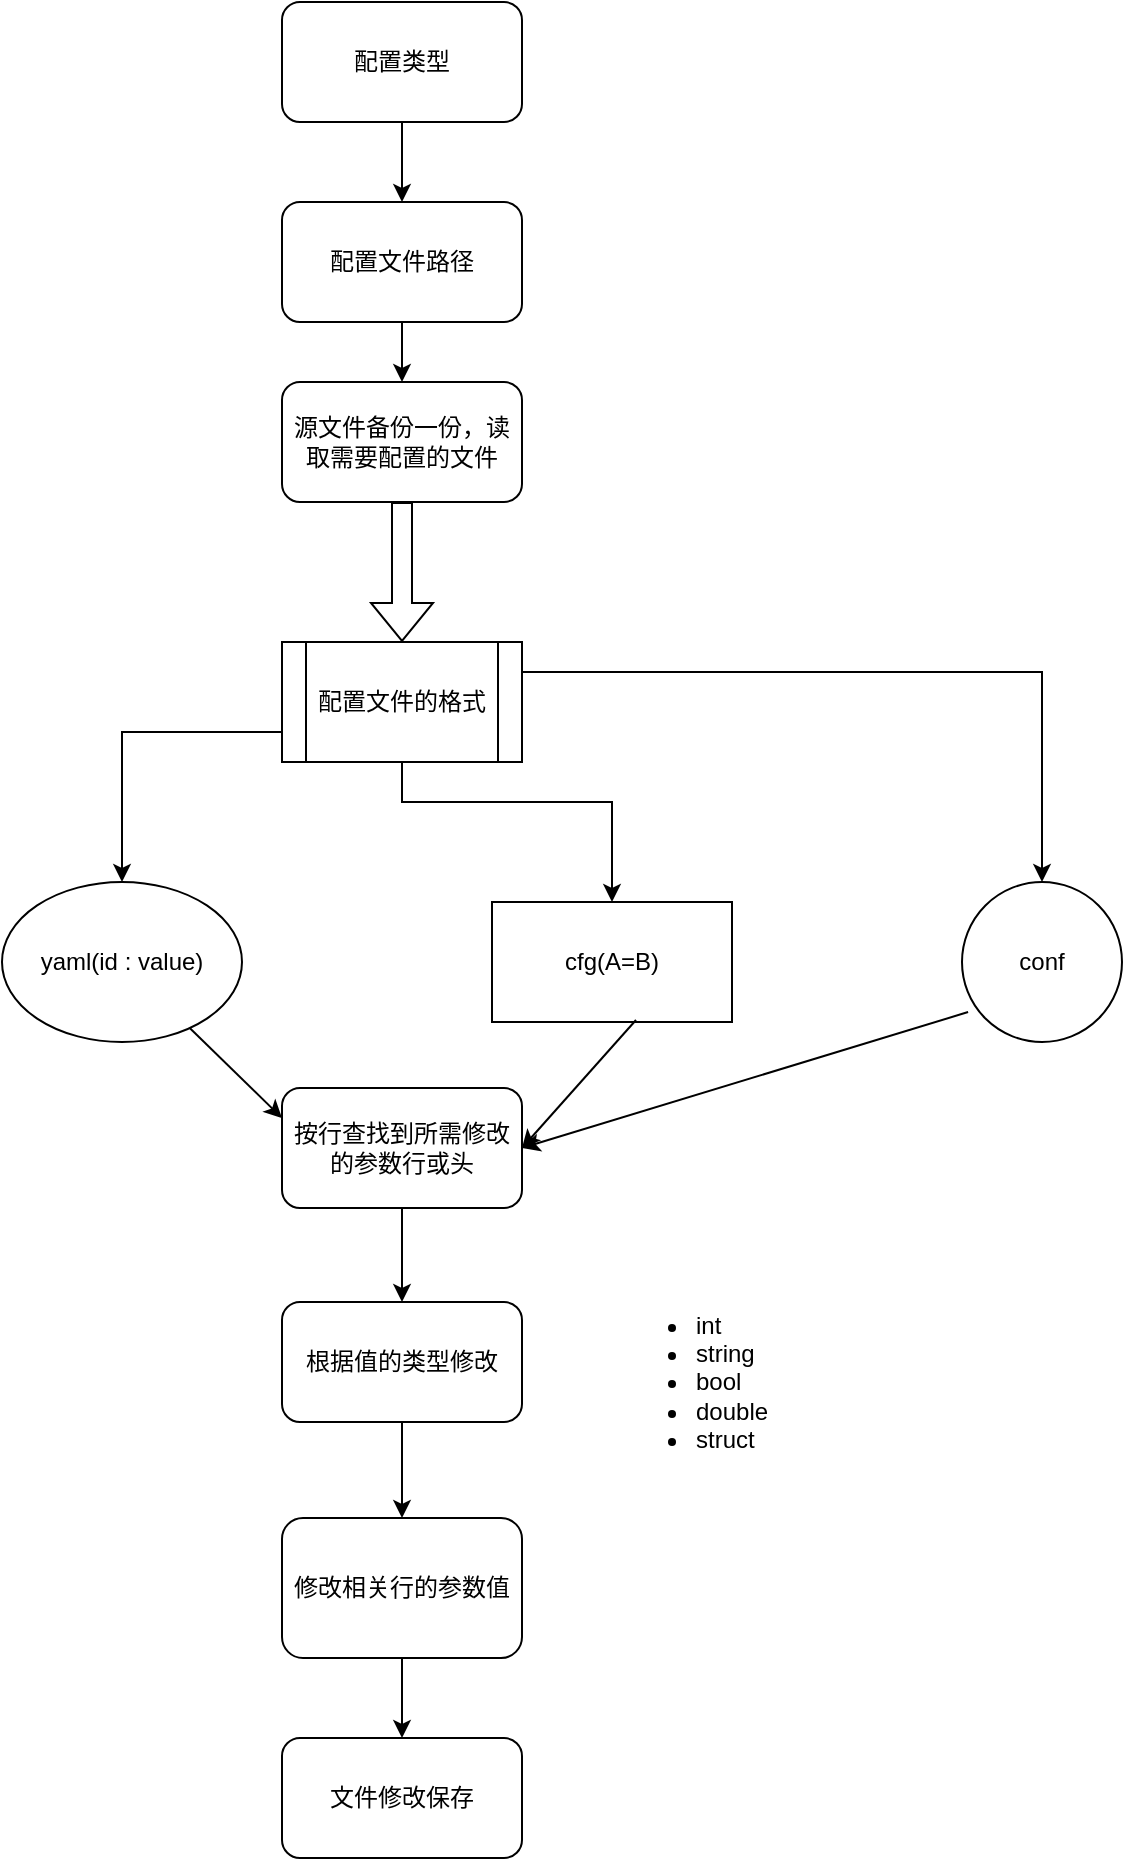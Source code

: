 <mxfile version="20.0.3" type="github">
  <diagram id="l1K9O1dgBkEUOhcivguU" name="Page-1">
    <mxGraphModel dx="1350" dy="773" grid="1" gridSize="10" guides="1" tooltips="1" connect="1" arrows="1" fold="1" page="1" pageScale="1" pageWidth="850" pageHeight="1100" math="0" shadow="0">
      <root>
        <mxCell id="0" />
        <mxCell id="1" parent="0" />
        <mxCell id="zz37QBjWHWpGYe9e6wSS-3" value="" style="edgeStyle=orthogonalEdgeStyle;rounded=0;orthogonalLoop=1;jettySize=auto;html=1;" edge="1" parent="1" source="zz37QBjWHWpGYe9e6wSS-1" target="zz37QBjWHWpGYe9e6wSS-2">
          <mxGeometry relative="1" as="geometry" />
        </mxCell>
        <mxCell id="zz37QBjWHWpGYe9e6wSS-1" value="配置类型" style="rounded=1;whiteSpace=wrap;html=1;" vertex="1" parent="1">
          <mxGeometry x="260" y="80" width="120" height="60" as="geometry" />
        </mxCell>
        <mxCell id="zz37QBjWHWpGYe9e6wSS-5" value="" style="edgeStyle=orthogonalEdgeStyle;rounded=0;orthogonalLoop=1;jettySize=auto;html=1;" edge="1" parent="1" source="zz37QBjWHWpGYe9e6wSS-2" target="zz37QBjWHWpGYe9e6wSS-4">
          <mxGeometry relative="1" as="geometry" />
        </mxCell>
        <mxCell id="zz37QBjWHWpGYe9e6wSS-2" value="配置文件路径" style="rounded=1;whiteSpace=wrap;html=1;" vertex="1" parent="1">
          <mxGeometry x="260" y="180" width="120" height="60" as="geometry" />
        </mxCell>
        <mxCell id="zz37QBjWHWpGYe9e6wSS-7" value="" style="edgeStyle=orthogonalEdgeStyle;rounded=0;orthogonalLoop=1;jettySize=auto;html=1;exitX=0;exitY=0.75;exitDx=0;exitDy=0;" edge="1" parent="1" source="zz37QBjWHWpGYe9e6wSS-13" target="zz37QBjWHWpGYe9e6wSS-14">
          <mxGeometry relative="1" as="geometry" />
        </mxCell>
        <mxCell id="zz37QBjWHWpGYe9e6wSS-4" value="源文件备份一份，读取需要配置的文件" style="rounded=1;whiteSpace=wrap;html=1;" vertex="1" parent="1">
          <mxGeometry x="260" y="270" width="120" height="60" as="geometry" />
        </mxCell>
        <mxCell id="zz37QBjWHWpGYe9e6wSS-9" value="" style="edgeStyle=orthogonalEdgeStyle;rounded=0;orthogonalLoop=1;jettySize=auto;html=1;" edge="1" parent="1" source="zz37QBjWHWpGYe9e6wSS-6">
          <mxGeometry relative="1" as="geometry">
            <mxPoint x="320" y="730" as="targetPoint" />
          </mxGeometry>
        </mxCell>
        <mxCell id="zz37QBjWHWpGYe9e6wSS-6" value="按行查找到所需修改的参数行或头" style="whiteSpace=wrap;html=1;rounded=1;" vertex="1" parent="1">
          <mxGeometry x="260" y="623" width="120" height="60" as="geometry" />
        </mxCell>
        <mxCell id="zz37QBjWHWpGYe9e6wSS-11" value="" style="edgeStyle=orthogonalEdgeStyle;rounded=0;orthogonalLoop=1;jettySize=auto;html=1;" edge="1" parent="1" source="zz37QBjWHWpGYe9e6wSS-8" target="zz37QBjWHWpGYe9e6wSS-10">
          <mxGeometry relative="1" as="geometry" />
        </mxCell>
        <mxCell id="zz37QBjWHWpGYe9e6wSS-8" value="修改相关行的参数值" style="whiteSpace=wrap;html=1;rounded=1;" vertex="1" parent="1">
          <mxGeometry x="260" y="838" width="120" height="70" as="geometry" />
        </mxCell>
        <mxCell id="zz37QBjWHWpGYe9e6wSS-10" value="文件修改保存" style="whiteSpace=wrap;html=1;rounded=1;" vertex="1" parent="1">
          <mxGeometry x="260" y="948" width="120" height="60" as="geometry" />
        </mxCell>
        <mxCell id="zz37QBjWHWpGYe9e6wSS-19" style="edgeStyle=orthogonalEdgeStyle;rounded=0;orthogonalLoop=1;jettySize=auto;html=1;entryX=0.5;entryY=0;entryDx=0;entryDy=0;" edge="1" parent="1" source="zz37QBjWHWpGYe9e6wSS-13" target="zz37QBjWHWpGYe9e6wSS-15">
          <mxGeometry relative="1" as="geometry">
            <mxPoint x="420" y="520" as="targetPoint" />
            <Array as="points">
              <mxPoint x="425" y="480" />
            </Array>
          </mxGeometry>
        </mxCell>
        <mxCell id="zz37QBjWHWpGYe9e6wSS-20" style="edgeStyle=orthogonalEdgeStyle;rounded=0;orthogonalLoop=1;jettySize=auto;html=1;exitX=1;exitY=0.25;exitDx=0;exitDy=0;entryX=0.5;entryY=0;entryDx=0;entryDy=0;" edge="1" parent="1" source="zz37QBjWHWpGYe9e6wSS-13" target="zz37QBjWHWpGYe9e6wSS-16">
          <mxGeometry relative="1" as="geometry" />
        </mxCell>
        <mxCell id="zz37QBjWHWpGYe9e6wSS-13" value="配置文件的格式" style="shape=process;whiteSpace=wrap;html=1;backgroundOutline=1;" vertex="1" parent="1">
          <mxGeometry x="260" y="400" width="120" height="60" as="geometry" />
        </mxCell>
        <mxCell id="zz37QBjWHWpGYe9e6wSS-14" value="yaml(id : value)" style="ellipse;whiteSpace=wrap;html=1;" vertex="1" parent="1">
          <mxGeometry x="120" y="520" width="120" height="80" as="geometry" />
        </mxCell>
        <mxCell id="zz37QBjWHWpGYe9e6wSS-15" value="cfg(A=B)" style="rounded=0;whiteSpace=wrap;html=1;" vertex="1" parent="1">
          <mxGeometry x="365" y="530" width="120" height="60" as="geometry" />
        </mxCell>
        <mxCell id="zz37QBjWHWpGYe9e6wSS-16" value="conf" style="ellipse;whiteSpace=wrap;html=1;aspect=fixed;" vertex="1" parent="1">
          <mxGeometry x="600" y="520" width="80" height="80" as="geometry" />
        </mxCell>
        <mxCell id="zz37QBjWHWpGYe9e6wSS-21" value="" style="endArrow=classic;html=1;rounded=0;entryX=0;entryY=0.25;entryDx=0;entryDy=0;" edge="1" parent="1" source="zz37QBjWHWpGYe9e6wSS-14" target="zz37QBjWHWpGYe9e6wSS-6">
          <mxGeometry width="50" height="50" relative="1" as="geometry">
            <mxPoint x="180" y="650" as="sourcePoint" />
            <mxPoint x="230" y="600" as="targetPoint" />
          </mxGeometry>
        </mxCell>
        <mxCell id="zz37QBjWHWpGYe9e6wSS-22" value="" style="endArrow=classic;html=1;rounded=0;exitX=0.6;exitY=0.983;exitDx=0;exitDy=0;exitPerimeter=0;entryX=1;entryY=0.5;entryDx=0;entryDy=0;" edge="1" parent="1" source="zz37QBjWHWpGYe9e6wSS-15" target="zz37QBjWHWpGYe9e6wSS-6">
          <mxGeometry width="50" height="50" relative="1" as="geometry">
            <mxPoint x="430" y="640" as="sourcePoint" />
            <mxPoint x="480" y="590" as="targetPoint" />
          </mxGeometry>
        </mxCell>
        <mxCell id="zz37QBjWHWpGYe9e6wSS-23" value="" style="endArrow=classic;html=1;rounded=0;exitX=0.038;exitY=0.813;exitDx=0;exitDy=0;exitPerimeter=0;entryX=1;entryY=0.5;entryDx=0;entryDy=0;" edge="1" parent="1" source="zz37QBjWHWpGYe9e6wSS-16" target="zz37QBjWHWpGYe9e6wSS-6">
          <mxGeometry width="50" height="50" relative="1" as="geometry">
            <mxPoint x="490" y="760" as="sourcePoint" />
            <mxPoint x="540" y="710" as="targetPoint" />
          </mxGeometry>
        </mxCell>
        <mxCell id="zz37QBjWHWpGYe9e6wSS-28" value="&lt;ul&gt;&lt;li&gt;int&lt;/li&gt;&lt;li&gt;string&lt;/li&gt;&lt;li&gt;bool&lt;/li&gt;&lt;li&gt;double&lt;/li&gt;&lt;li&gt;struct&lt;/li&gt;&lt;/ul&gt;" style="text;strokeColor=none;fillColor=none;html=1;whiteSpace=wrap;verticalAlign=middle;overflow=hidden;" vertex="1" parent="1">
          <mxGeometry x="425" y="720" width="100" height="100" as="geometry" />
        </mxCell>
        <mxCell id="zz37QBjWHWpGYe9e6wSS-31" value="" style="edgeStyle=orthogonalEdgeStyle;rounded=0;orthogonalLoop=1;jettySize=auto;html=1;" edge="1" parent="1" source="zz37QBjWHWpGYe9e6wSS-30" target="zz37QBjWHWpGYe9e6wSS-8">
          <mxGeometry relative="1" as="geometry" />
        </mxCell>
        <mxCell id="zz37QBjWHWpGYe9e6wSS-30" value="根据值的类型修改" style="rounded=1;whiteSpace=wrap;html=1;" vertex="1" parent="1">
          <mxGeometry x="260" y="730" width="120" height="60" as="geometry" />
        </mxCell>
        <mxCell id="zz37QBjWHWpGYe9e6wSS-32" value="" style="shape=flexArrow;endArrow=classic;html=1;rounded=0;entryX=0.5;entryY=0;entryDx=0;entryDy=0;exitX=0.5;exitY=1;exitDx=0;exitDy=0;" edge="1" parent="1" source="zz37QBjWHWpGYe9e6wSS-4" target="zz37QBjWHWpGYe9e6wSS-13">
          <mxGeometry width="50" height="50" relative="1" as="geometry">
            <mxPoint x="310" y="400" as="sourcePoint" />
            <mxPoint x="360" y="350" as="targetPoint" />
          </mxGeometry>
        </mxCell>
      </root>
    </mxGraphModel>
  </diagram>
</mxfile>
